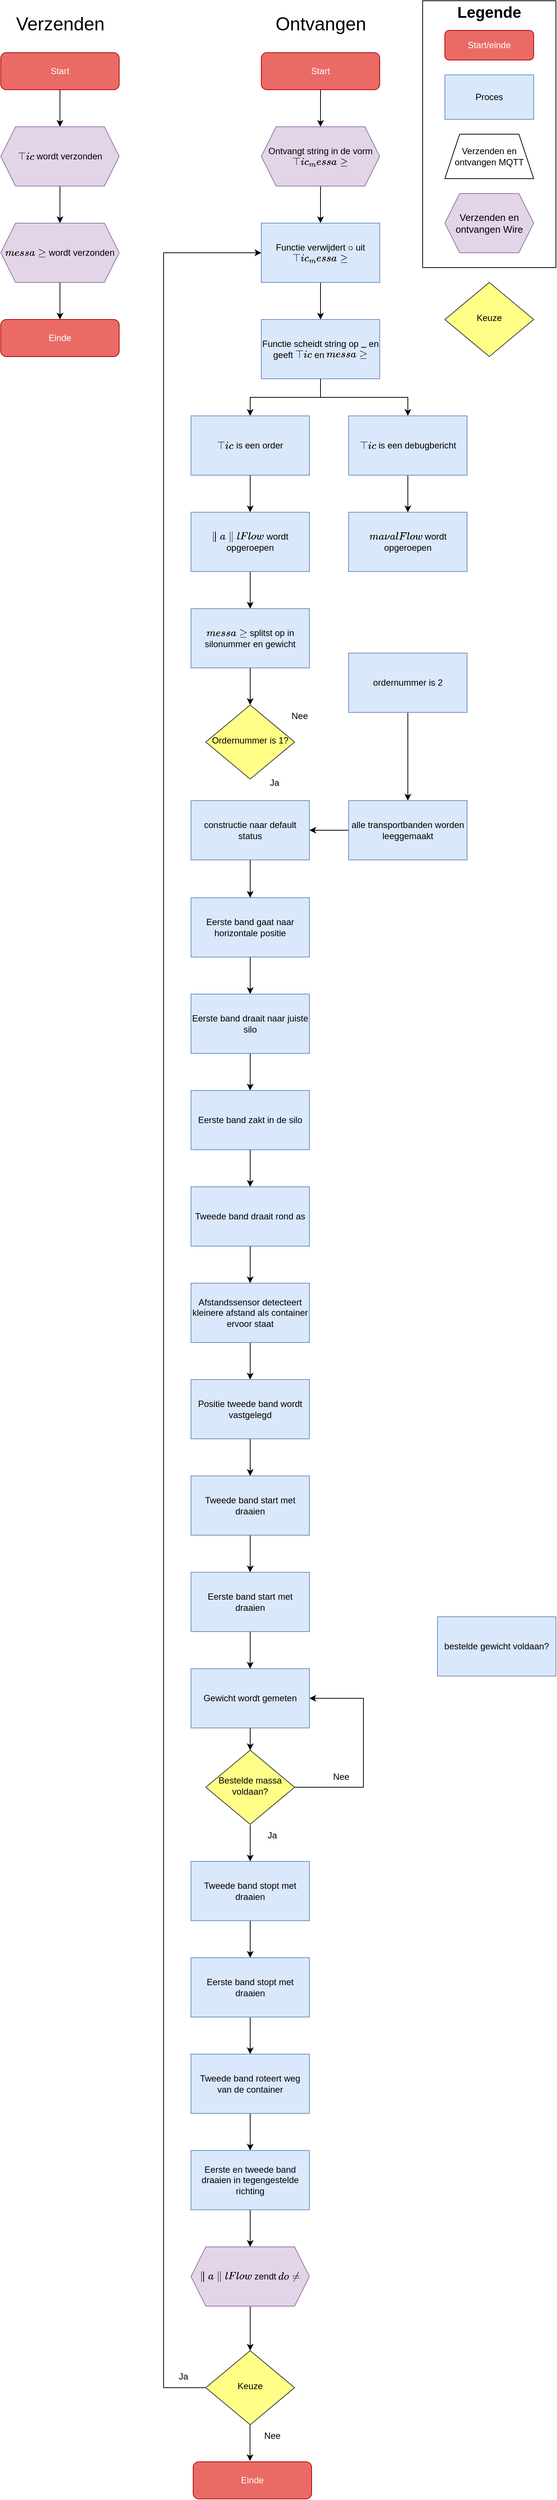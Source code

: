 <mxfile version="18.0.4" type="device"><diagram id="snxoj2B8UEFntWzTZE5-" name="Seite-1"><mxGraphModel dx="1185" dy="732" grid="1" gridSize="10" guides="1" tooltips="1" connect="1" arrows="1" fold="1" page="1" pageScale="1" pageWidth="827" pageHeight="1169" math="0" shadow="0"><root><mxCell id="0"/><mxCell id="1" parent="0"/><mxCell id="0-sNsFFpY7Nw_86AA_R7-1" value="" style="rounded=0;whiteSpace=wrap;html=1;fontSize=12;fillColor=none;" parent="1" vertex="1"><mxGeometry x="610" y="50" width="180" height="360" as="geometry"/></mxCell><mxCell id="0-sNsFFpY7Nw_86AA_R7-3" value="Start/einde" style="rounded=1;whiteSpace=wrap;html=1;fontSize=12;glass=0;strokeWidth=1;shadow=0;fillColor=#EA6B66;strokeColor=#B20000;fontColor=#ffffff;" parent="1" vertex="1"><mxGeometry x="640" y="90" width="120" height="40" as="geometry"/></mxCell><mxCell id="0-sNsFFpY7Nw_86AA_R7-4" value="&lt;div style=&quot;font-size: 21px;&quot;&gt;Legende&lt;/div&gt;" style="text;html=1;strokeColor=none;fillColor=none;align=center;verticalAlign=middle;whiteSpace=wrap;rounded=0;fontSize=21;fontStyle=1" parent="1" vertex="1"><mxGeometry x="645" y="50" width="110" height="30" as="geometry"/></mxCell><mxCell id="0-sNsFFpY7Nw_86AA_R7-5" value="&lt;div&gt;Proces&lt;/div&gt;" style="rounded=0;whiteSpace=wrap;html=1;fillColor=#dae8fc;strokeColor=#6c8ebf;" parent="1" vertex="1"><mxGeometry x="640" y="150" width="120" height="60" as="geometry"/></mxCell><mxCell id="0-sNsFFpY7Nw_86AA_R7-40" value="" style="edgeStyle=orthogonalEdgeStyle;rounded=0;orthogonalLoop=1;jettySize=auto;html=1;fontSize=12;" parent="1" source="0-sNsFFpY7Nw_86AA_R7-9" edge="1"><mxGeometry relative="1" as="geometry"><mxPoint x="120" y="220" as="targetPoint"/></mxGeometry></mxCell><mxCell id="0-sNsFFpY7Nw_86AA_R7-9" value="Start" style="rounded=1;whiteSpace=wrap;html=1;fontSize=12;glass=0;strokeWidth=1;shadow=0;fillColor=#EA6B66;strokeColor=#B20000;fontColor=#ffffff;" parent="1" vertex="1"><mxGeometry x="40" y="120" width="160" height="50" as="geometry"/></mxCell><mxCell id="0-sNsFFpY7Nw_86AA_R7-46" value="" style="edgeStyle=orthogonalEdgeStyle;rounded=0;orthogonalLoop=1;jettySize=auto;html=1;fontSize=12;" parent="1" source="0-sNsFFpY7Nw_86AA_R7-47" edge="1"><mxGeometry relative="1" as="geometry"><mxPoint x="472" y="220" as="targetPoint"/></mxGeometry></mxCell><mxCell id="0-sNsFFpY7Nw_86AA_R7-47" value="Start" style="rounded=1;whiteSpace=wrap;html=1;fontSize=12;glass=0;strokeWidth=1;shadow=0;fillColor=#EA6B66;strokeColor=#B20000;fontColor=#ffffff;" parent="1" vertex="1"><mxGeometry x="392" y="120" width="160" height="50" as="geometry"/></mxCell><mxCell id="0-sNsFFpY7Nw_86AA_R7-50" value="" style="edgeStyle=orthogonalEdgeStyle;rounded=0;orthogonalLoop=1;jettySize=auto;html=1;fontSize=12;" parent="1" edge="1"><mxGeometry relative="1" as="geometry"><mxPoint x="472" y="300" as="sourcePoint"/><mxPoint x="472" y="350" as="targetPoint"/></mxGeometry></mxCell><mxCell id="0-sNsFFpY7Nw_86AA_R7-57" value="Ontvangt string in de vorm `topic_message`" style="shape=hexagon;perimeter=hexagonPerimeter2;whiteSpace=wrap;html=1;fixedSize=1;fontSize=12;fillColor=#e1d5e7;strokeColor=#9673a6;" parent="1" vertex="1"><mxGeometry x="392" y="220" width="160" height="80" as="geometry"/></mxCell><mxCell id="0-sNsFFpY7Nw_86AA_R7-62" value="Verzenden" style="text;html=1;align=center;verticalAlign=middle;resizable=0;points=[];autosize=1;strokeColor=none;fillColor=none;fontSize=25;" parent="1" vertex="1"><mxGeometry x="50" y="60" width="140" height="40" as="geometry"/></mxCell><mxCell id="0-sNsFFpY7Nw_86AA_R7-63" value="Ontvangen" style="text;html=1;align=center;verticalAlign=middle;resizable=0;points=[];autosize=1;strokeColor=none;fillColor=none;fontSize=25;" parent="1" vertex="1"><mxGeometry x="402" y="60" width="140" height="40" as="geometry"/></mxCell><mxCell id="0-sNsFFpY7Nw_86AA_R7-64" value="&lt;span style=&quot;color: rgba(0, 0, 0, 0); font-family: monospace; font-size: 0px; text-align: start;&quot;&gt;%3CmxGraphModel%3E%3Croot%3E%3CmxCell%20id%3D%220%22%2F%3E%3CmxCell%20id%3D%221%22%20parent%3D%220%22%2F%3E%3CmxCell%20id%3D%222%22%20value%3D%22Verzenden%22%20style%3D%22text%3Bhtml%3D1%3Balign%3Dcenter%3BverticalAlign%3Dmiddle%3Bresizable%3D0%3Bpoints%3D%5B%5D%3Bautosize%3D1%3BstrokeColor%3Dnone%3BfillColor%3Dnone%3BfontSize%3D12%3B%22%20vertex%3D%221%22%20parent%3D%221%22%3E%3CmxGeometry%20x%3D%22125%22%20y%3D%2260%22%20width%3D%2270%22%20height%3D%2220%22%20as%3D%22geometry%22%2F%3E%3C%2FmxCell%3E%3C%2Froot%3E%3C%2FmxGraphModel%3Eer&lt;/span&gt;" style="shape=trapezoid;perimeter=trapezoidPerimeter;whiteSpace=wrap;html=1;fixedSize=1;fontSize=25;" parent="1" vertex="1"><mxGeometry x="640" y="230" width="120" height="60" as="geometry"/></mxCell><mxCell id="0-sNsFFpY7Nw_86AA_R7-66" value="Verzenden en&lt;br style=&quot;font-size: 12px;&quot;&gt;ontvangen MQTT" style="text;html=1;strokeColor=none;fillColor=none;align=center;verticalAlign=middle;whiteSpace=wrap;rounded=0;fontSize=12;" parent="1" vertex="1"><mxGeometry x="640" y="230" width="120" height="60" as="geometry"/></mxCell><mxCell id="0-sNsFFpY7Nw_86AA_R7-68" value="Verzenden en&lt;br&gt;ontvangen Wire" style="shape=hexagon;perimeter=hexagonPerimeter2;whiteSpace=wrap;html=1;fixedSize=1;fontSize=13;fillColor=#e1d5e7;strokeColor=#9673a6;" parent="1" vertex="1"><mxGeometry x="640" y="310" width="120" height="80" as="geometry"/></mxCell><mxCell id="0-sNsFFpY7Nw_86AA_R7-93" value="Einde" style="rounded=1;whiteSpace=wrap;html=1;fontSize=12;glass=0;strokeWidth=1;shadow=0;fillColor=#EA6B66;strokeColor=#B20000;fontColor=#ffffff;" parent="1" vertex="1"><mxGeometry x="40" y="480" width="160" height="50" as="geometry"/></mxCell><mxCell id="0-sNsFFpY7Nw_86AA_R7-94" value="" style="edgeStyle=orthogonalEdgeStyle;rounded=0;orthogonalLoop=1;jettySize=auto;html=1;fontSize=12;" parent="1" source="0-sNsFFpY7Nw_86AA_R7-95" target="0-sNsFFpY7Nw_86AA_R7-97" edge="1"><mxGeometry relative="1" as="geometry"/></mxCell><mxCell id="0-sNsFFpY7Nw_86AA_R7-95" value="`topic` wordt verzonden" style="shape=hexagon;perimeter=hexagonPerimeter2;whiteSpace=wrap;html=1;fixedSize=1;fontSize=12;fillColor=#e1d5e7;strokeColor=#9673a6;" parent="1" vertex="1"><mxGeometry x="40" y="220" width="160" height="80" as="geometry"/></mxCell><mxCell id="0-sNsFFpY7Nw_86AA_R7-96" value="" style="edgeStyle=orthogonalEdgeStyle;rounded=0;orthogonalLoop=1;jettySize=auto;html=1;fontSize=12;" parent="1" source="0-sNsFFpY7Nw_86AA_R7-97" target="0-sNsFFpY7Nw_86AA_R7-93" edge="1"><mxGeometry relative="1" as="geometry"/></mxCell><mxCell id="0-sNsFFpY7Nw_86AA_R7-97" value="`message` wordt verzonden" style="shape=hexagon;perimeter=hexagonPerimeter2;whiteSpace=wrap;html=1;fixedSize=1;fontSize=12;fillColor=#e1d5e7;strokeColor=#9673a6;" parent="1" vertex="1"><mxGeometry x="40" y="350" width="160" height="80" as="geometry"/></mxCell><mxCell id="0-sNsFFpY7Nw_86AA_R7-116" value="" style="edgeStyle=orthogonalEdgeStyle;rounded=0;orthogonalLoop=1;jettySize=auto;html=1;fontSize=12;" parent="1" source="0-sNsFFpY7Nw_86AA_R7-107" target="0-sNsFFpY7Nw_86AA_R7-109" edge="1"><mxGeometry relative="1" as="geometry"/></mxCell><mxCell id="0-sNsFFpY7Nw_86AA_R7-107" value="Functie verwijdert `@` uit `topic_message`" style="rounded=0;whiteSpace=wrap;html=1;fillColor=#dae8fc;strokeColor=#6c8ebf;" parent="1" vertex="1"><mxGeometry x="392" y="350" width="160" height="80" as="geometry"/></mxCell><mxCell id="8IKBZVnndHPAb16mlZTb-29" style="edgeStyle=orthogonalEdgeStyle;rounded=0;orthogonalLoop=1;jettySize=auto;html=1;" parent="1" source="0-sNsFFpY7Nw_86AA_R7-109" target="8IKBZVnndHPAb16mlZTb-11" edge="1"><mxGeometry relative="1" as="geometry"/></mxCell><mxCell id="0-sNsFFpY7Nw_86AA_R7-109" value="Functie scheidt string op `_` en geeft `topic` en `message`" style="rounded=0;whiteSpace=wrap;html=1;fillColor=#dae8fc;strokeColor=#6c8ebf;" parent="1" vertex="1"><mxGeometry x="392" y="480" width="160" height="80" as="geometry"/></mxCell><mxCell id="8IKBZVnndHPAb16mlZTb-31" style="edgeStyle=orthogonalEdgeStyle;rounded=0;orthogonalLoop=1;jettySize=auto;html=1;" parent="1" source="8IKBZVnndHPAb16mlZTb-11" target="8IKBZVnndHPAb16mlZTb-13" edge="1"><mxGeometry relative="1" as="geometry"/></mxCell><mxCell id="8IKBZVnndHPAb16mlZTb-11" value="`topic` is een order" style="rounded=0;whiteSpace=wrap;html=1;fillColor=#dae8fc;strokeColor=#6c8ebf;" parent="1" vertex="1"><mxGeometry x="297" y="610" width="160" height="80" as="geometry"/></mxCell><mxCell id="8IKBZVnndHPAb16mlZTb-30" style="edgeStyle=orthogonalEdgeStyle;rounded=0;orthogonalLoop=1;jettySize=auto;html=1;exitX=0.5;exitY=1;exitDx=0;exitDy=0;" parent="1" source="0-sNsFFpY7Nw_86AA_R7-109" target="8IKBZVnndHPAb16mlZTb-12" edge="1"><mxGeometry relative="1" as="geometry"/></mxCell><mxCell id="8IKBZVnndHPAb16mlZTb-34" style="edgeStyle=orthogonalEdgeStyle;rounded=0;orthogonalLoop=1;jettySize=auto;html=1;" parent="1" source="8IKBZVnndHPAb16mlZTb-12" target="8IKBZVnndHPAb16mlZTb-14" edge="1"><mxGeometry relative="1" as="geometry"/></mxCell><mxCell id="8IKBZVnndHPAb16mlZTb-12" value="`topic` is een debugbericht" style="rounded=0;whiteSpace=wrap;html=1;fillColor=#dae8fc;strokeColor=#6c8ebf;" parent="1" vertex="1"><mxGeometry x="510" y="610" width="160" height="80" as="geometry"/></mxCell><mxCell id="8IKBZVnndHPAb16mlZTb-32" style="edgeStyle=orthogonalEdgeStyle;rounded=0;orthogonalLoop=1;jettySize=auto;html=1;" parent="1" source="8IKBZVnndHPAb16mlZTb-13" target="8IKBZVnndHPAb16mlZTb-15" edge="1"><mxGeometry relative="1" as="geometry"/></mxCell><mxCell id="8IKBZVnndHPAb16mlZTb-13" value="`normalFlow` wordt opgeroepen" style="rounded=0;whiteSpace=wrap;html=1;fillColor=#dae8fc;strokeColor=#6c8ebf;" parent="1" vertex="1"><mxGeometry x="297" y="740" width="160" height="80" as="geometry"/></mxCell><mxCell id="8IKBZVnndHPAb16mlZTb-14" value="`manualFlow` wordt opgeroepen" style="rounded=0;whiteSpace=wrap;html=1;fillColor=#dae8fc;strokeColor=#6c8ebf;" parent="1" vertex="1"><mxGeometry x="510" y="740" width="160" height="80" as="geometry"/></mxCell><mxCell id="8IKBZVnndHPAb16mlZTb-33" style="edgeStyle=orthogonalEdgeStyle;rounded=0;orthogonalLoop=1;jettySize=auto;html=1;" parent="1" source="8IKBZVnndHPAb16mlZTb-15" edge="1"><mxGeometry relative="1" as="geometry"><mxPoint x="377" y="1000" as="targetPoint"/></mxGeometry></mxCell><mxCell id="8IKBZVnndHPAb16mlZTb-15" value="`message` splitst op in silonummer en gewicht" style="rounded=0;whiteSpace=wrap;html=1;fillColor=#dae8fc;strokeColor=#6c8ebf;" parent="1" vertex="1"><mxGeometry x="297" y="870" width="160" height="80" as="geometry"/></mxCell><mxCell id="8IKBZVnndHPAb16mlZTb-64" style="edgeStyle=orthogonalEdgeStyle;rounded=0;orthogonalLoop=1;jettySize=auto;html=1;" parent="1" source="8IKBZVnndHPAb16mlZTb-18" target="8IKBZVnndHPAb16mlZTb-36" edge="1"><mxGeometry relative="1" as="geometry"/></mxCell><mxCell id="8IKBZVnndHPAb16mlZTb-18" value="Eerste band gaat naar horizontale positie" style="rounded=0;whiteSpace=wrap;html=1;fillColor=#dae8fc;strokeColor=#6c8ebf;" parent="1" vertex="1"><mxGeometry x="297" y="1260" width="160" height="80" as="geometry"/></mxCell><mxCell id="8IKBZVnndHPAb16mlZTb-35" style="edgeStyle=orthogonalEdgeStyle;rounded=0;orthogonalLoop=1;jettySize=auto;html=1;" parent="1" source="8IKBZVnndHPAb16mlZTb-19" target="8IKBZVnndHPAb16mlZTb-18" edge="1"><mxGeometry relative="1" as="geometry"/></mxCell><mxCell id="8IKBZVnndHPAb16mlZTb-19" value="constructie naar default status" style="rounded=0;whiteSpace=wrap;html=1;fillColor=#dae8fc;strokeColor=#6c8ebf;" parent="1" vertex="1"><mxGeometry x="297" y="1129" width="160" height="80" as="geometry"/></mxCell><mxCell id="8IKBZVnndHPAb16mlZTb-28" style="edgeStyle=orthogonalEdgeStyle;rounded=0;orthogonalLoop=1;jettySize=auto;html=1;" parent="1" source="8IKBZVnndHPAb16mlZTb-21" target="8IKBZVnndHPAb16mlZTb-22" edge="1"><mxGeometry relative="1" as="geometry"/></mxCell><mxCell id="8IKBZVnndHPAb16mlZTb-21" value="ordernummer is 2" style="rounded=0;whiteSpace=wrap;html=1;fillColor=#dae8fc;strokeColor=#6c8ebf;" parent="1" vertex="1"><mxGeometry x="510" y="930" width="160" height="80" as="geometry"/></mxCell><mxCell id="8IKBZVnndHPAb16mlZTb-23" style="edgeStyle=orthogonalEdgeStyle;rounded=0;orthogonalLoop=1;jettySize=auto;html=1;" parent="1" source="8IKBZVnndHPAb16mlZTb-22" target="8IKBZVnndHPAb16mlZTb-19" edge="1"><mxGeometry relative="1" as="geometry"/></mxCell><mxCell id="8IKBZVnndHPAb16mlZTb-22" value="alle transportbanden worden leeggemaakt" style="rounded=0;whiteSpace=wrap;html=1;fillColor=#dae8fc;strokeColor=#6c8ebf;" parent="1" vertex="1"><mxGeometry x="510" y="1129" width="160" height="80" as="geometry"/></mxCell><mxCell id="8IKBZVnndHPAb16mlZTb-25" value="Ja" style="text;html=1;strokeColor=none;fillColor=none;align=center;verticalAlign=middle;whiteSpace=wrap;rounded=0;" parent="1" vertex="1"><mxGeometry x="380" y="1090" width="60" height="30" as="geometry"/></mxCell><mxCell id="8IKBZVnndHPAb16mlZTb-26" value="Nee" style="text;html=1;strokeColor=none;fillColor=none;align=center;verticalAlign=middle;whiteSpace=wrap;rounded=0;" parent="1" vertex="1"><mxGeometry x="414" y="1000" width="60" height="30" as="geometry"/></mxCell><mxCell id="8IKBZVnndHPAb16mlZTb-65" style="edgeStyle=orthogonalEdgeStyle;rounded=0;orthogonalLoop=1;jettySize=auto;html=1;" parent="1" source="8IKBZVnndHPAb16mlZTb-36" target="8IKBZVnndHPAb16mlZTb-37" edge="1"><mxGeometry relative="1" as="geometry"/></mxCell><mxCell id="8IKBZVnndHPAb16mlZTb-36" value="Eerste band draait naar juiste silo" style="rounded=0;whiteSpace=wrap;html=1;fillColor=#dae8fc;strokeColor=#6c8ebf;" parent="1" vertex="1"><mxGeometry x="297" y="1390" width="160" height="80" as="geometry"/></mxCell><mxCell id="8IKBZVnndHPAb16mlZTb-66" style="edgeStyle=orthogonalEdgeStyle;rounded=0;orthogonalLoop=1;jettySize=auto;html=1;" parent="1" source="8IKBZVnndHPAb16mlZTb-37" target="8IKBZVnndHPAb16mlZTb-38" edge="1"><mxGeometry relative="1" as="geometry"/></mxCell><mxCell id="8IKBZVnndHPAb16mlZTb-37" value="Eerste band zakt in de silo" style="rounded=0;whiteSpace=wrap;html=1;fillColor=#dae8fc;strokeColor=#6c8ebf;" parent="1" vertex="1"><mxGeometry x="297" y="1520" width="160" height="80" as="geometry"/></mxCell><mxCell id="8IKBZVnndHPAb16mlZTb-67" style="edgeStyle=orthogonalEdgeStyle;rounded=0;orthogonalLoop=1;jettySize=auto;html=1;" parent="1" source="8IKBZVnndHPAb16mlZTb-38" target="8IKBZVnndHPAb16mlZTb-39" edge="1"><mxGeometry relative="1" as="geometry"/></mxCell><mxCell id="8IKBZVnndHPAb16mlZTb-38" value="Tweede band draait rond as" style="rounded=0;whiteSpace=wrap;html=1;fillColor=#dae8fc;strokeColor=#6c8ebf;" parent="1" vertex="1"><mxGeometry x="297" y="1650" width="160" height="80" as="geometry"/></mxCell><mxCell id="8IKBZVnndHPAb16mlZTb-68" style="edgeStyle=orthogonalEdgeStyle;rounded=0;orthogonalLoop=1;jettySize=auto;html=1;" parent="1" source="8IKBZVnndHPAb16mlZTb-39" target="8IKBZVnndHPAb16mlZTb-40" edge="1"><mxGeometry relative="1" as="geometry"/></mxCell><mxCell id="8IKBZVnndHPAb16mlZTb-39" value="Afstandssensor detecteert kleinere afstand als container ervoor staat" style="rounded=0;whiteSpace=wrap;html=1;fillColor=#dae8fc;strokeColor=#6c8ebf;" parent="1" vertex="1"><mxGeometry x="297" y="1780" width="160" height="80" as="geometry"/></mxCell><mxCell id="8IKBZVnndHPAb16mlZTb-69" style="edgeStyle=orthogonalEdgeStyle;rounded=0;orthogonalLoop=1;jettySize=auto;html=1;" parent="1" source="8IKBZVnndHPAb16mlZTb-40" target="8IKBZVnndHPAb16mlZTb-41" edge="1"><mxGeometry relative="1" as="geometry"/></mxCell><mxCell id="8IKBZVnndHPAb16mlZTb-40" value="Positie tweede band wordt vastgelegd" style="rounded=0;whiteSpace=wrap;html=1;fillColor=#dae8fc;strokeColor=#6c8ebf;" parent="1" vertex="1"><mxGeometry x="297" y="1910" width="160" height="80" as="geometry"/></mxCell><mxCell id="8IKBZVnndHPAb16mlZTb-70" style="edgeStyle=orthogonalEdgeStyle;rounded=0;orthogonalLoop=1;jettySize=auto;html=1;" parent="1" source="8IKBZVnndHPAb16mlZTb-41" target="8IKBZVnndHPAb16mlZTb-42" edge="1"><mxGeometry relative="1" as="geometry"/></mxCell><mxCell id="8IKBZVnndHPAb16mlZTb-41" value="Tweede band start met draaien" style="rounded=0;whiteSpace=wrap;html=1;fillColor=#dae8fc;strokeColor=#6c8ebf;" parent="1" vertex="1"><mxGeometry x="297" y="2040" width="160" height="80" as="geometry"/></mxCell><mxCell id="8IKBZVnndHPAb16mlZTb-71" style="edgeStyle=orthogonalEdgeStyle;rounded=0;orthogonalLoop=1;jettySize=auto;html=1;" parent="1" source="8IKBZVnndHPAb16mlZTb-42" target="8IKBZVnndHPAb16mlZTb-46" edge="1"><mxGeometry relative="1" as="geometry"/></mxCell><mxCell id="8IKBZVnndHPAb16mlZTb-42" value="Eerste band start met draaien" style="rounded=0;whiteSpace=wrap;html=1;fillColor=#dae8fc;strokeColor=#6c8ebf;" parent="1" vertex="1"><mxGeometry x="297" y="2170" width="160" height="80" as="geometry"/></mxCell><mxCell id="s6jETUSOTq7WwiwWa1i_-6" value="" style="edgeStyle=orthogonalEdgeStyle;rounded=0;orthogonalLoop=1;jettySize=auto;html=1;" edge="1" parent="1" source="8IKBZVnndHPAb16mlZTb-46" target="s6jETUSOTq7WwiwWa1i_-5"><mxGeometry relative="1" as="geometry"/></mxCell><mxCell id="8IKBZVnndHPAb16mlZTb-46" value="Gewicht wordt gemeten" style="rounded=0;whiteSpace=wrap;html=1;fillColor=#dae8fc;strokeColor=#6c8ebf;" parent="1" vertex="1"><mxGeometry x="297" y="2300" width="160" height="80" as="geometry"/></mxCell><mxCell id="8IKBZVnndHPAb16mlZTb-47" value="bestelde gewicht voldaan?" style="rounded=0;whiteSpace=wrap;html=1;fillColor=#dae8fc;strokeColor=#6c8ebf;" parent="1" vertex="1"><mxGeometry x="630" y="2230" width="160" height="80" as="geometry"/></mxCell><mxCell id="8IKBZVnndHPAb16mlZTb-78" style="edgeStyle=orthogonalEdgeStyle;rounded=0;orthogonalLoop=1;jettySize=auto;html=1;" parent="1" source="8IKBZVnndHPAb16mlZTb-49" target="8IKBZVnndHPAb16mlZTb-50" edge="1"><mxGeometry relative="1" as="geometry"/></mxCell><mxCell id="8IKBZVnndHPAb16mlZTb-49" value="Tweede band stopt met draaien" style="rounded=0;whiteSpace=wrap;html=1;fillColor=#dae8fc;strokeColor=#6c8ebf;" parent="1" vertex="1"><mxGeometry x="297" y="2560" width="160" height="80" as="geometry"/></mxCell><mxCell id="8IKBZVnndHPAb16mlZTb-79" style="edgeStyle=orthogonalEdgeStyle;rounded=0;orthogonalLoop=1;jettySize=auto;html=1;" parent="1" source="8IKBZVnndHPAb16mlZTb-50" target="8IKBZVnndHPAb16mlZTb-51" edge="1"><mxGeometry relative="1" as="geometry"/></mxCell><mxCell id="8IKBZVnndHPAb16mlZTb-50" value="Eerste band stopt met draaien" style="rounded=0;whiteSpace=wrap;html=1;fillColor=#dae8fc;strokeColor=#6c8ebf;" parent="1" vertex="1"><mxGeometry x="297" y="2690" width="160" height="80" as="geometry"/></mxCell><mxCell id="8IKBZVnndHPAb16mlZTb-80" style="edgeStyle=orthogonalEdgeStyle;rounded=0;orthogonalLoop=1;jettySize=auto;html=1;" parent="1" source="8IKBZVnndHPAb16mlZTb-51" target="8IKBZVnndHPAb16mlZTb-52" edge="1"><mxGeometry relative="1" as="geometry"/></mxCell><mxCell id="8IKBZVnndHPAb16mlZTb-51" value="Tweede band roteert weg van de container" style="rounded=0;whiteSpace=wrap;html=1;fillColor=#dae8fc;strokeColor=#6c8ebf;" parent="1" vertex="1"><mxGeometry x="297" y="2820" width="160" height="80" as="geometry"/></mxCell><mxCell id="8IKBZVnndHPAb16mlZTb-81" style="edgeStyle=orthogonalEdgeStyle;rounded=0;orthogonalLoop=1;jettySize=auto;html=1;" parent="1" source="8IKBZVnndHPAb16mlZTb-52" edge="1"><mxGeometry relative="1" as="geometry"><mxPoint x="377" y="3080" as="targetPoint"/></mxGeometry></mxCell><mxCell id="8IKBZVnndHPAb16mlZTb-52" value="Eerste en tweede band draaien in tegengestelde richting" style="rounded=0;whiteSpace=wrap;html=1;fillColor=#dae8fc;strokeColor=#6c8ebf;" parent="1" vertex="1"><mxGeometry x="297" y="2950" width="160" height="80" as="geometry"/></mxCell><mxCell id="8IKBZVnndHPAb16mlZTb-83" style="edgeStyle=orthogonalEdgeStyle;rounded=0;orthogonalLoop=1;jettySize=auto;html=1;" parent="1" source="8IKBZVnndHPAb16mlZTb-55" edge="1"><mxGeometry relative="1" as="geometry"><mxPoint x="377" y="3220" as="targetPoint"/></mxGeometry></mxCell><mxCell id="8IKBZVnndHPAb16mlZTb-55" value="`normalFlow` zendt `done`" style="shape=hexagon;perimeter=hexagonPerimeter2;whiteSpace=wrap;html=1;fixedSize=1;fontSize=12;fillColor=#e1d5e7;strokeColor=#9673a6;" parent="1" vertex="1"><mxGeometry x="297" y="3080" width="160" height="80" as="geometry"/></mxCell><mxCell id="8IKBZVnndHPAb16mlZTb-62" style="edgeStyle=orthogonalEdgeStyle;rounded=0;orthogonalLoop=1;jettySize=auto;html=1;entryX=0;entryY=0.5;entryDx=0;entryDy=0;exitX=0;exitY=0.5;exitDx=0;exitDy=0;" parent="1" target="0-sNsFFpY7Nw_86AA_R7-107" edge="1" source="s6jETUSOTq7WwiwWa1i_-3"><mxGeometry relative="1" as="geometry"><mxPoint x="250" y="252.941" as="targetPoint"/><Array as="points"><mxPoint x="260" y="3270"/><mxPoint x="260" y="390"/></Array><mxPoint x="302" y="3380" as="sourcePoint"/></mxGeometry></mxCell><mxCell id="8IKBZVnndHPAb16mlZTb-57" value="Einde" style="rounded=1;whiteSpace=wrap;html=1;fontSize=12;glass=0;strokeWidth=1;shadow=0;fillColor=#EA6B66;strokeColor=#B20000;fontColor=#ffffff;" parent="1" vertex="1"><mxGeometry x="300" y="3370" width="160" height="50" as="geometry"/></mxCell><mxCell id="8IKBZVnndHPAb16mlZTb-58" style="edgeStyle=orthogonalEdgeStyle;rounded=0;orthogonalLoop=1;jettySize=auto;html=1;entryX=0.5;entryY=0;entryDx=0;entryDy=0;" parent="1" edge="1"><mxGeometry relative="1" as="geometry"><mxPoint x="376.76" y="3320" as="sourcePoint"/><mxPoint x="376.76" y="3369" as="targetPoint"/></mxGeometry></mxCell><mxCell id="8IKBZVnndHPAb16mlZTb-60" value="Nee" style="text;html=1;strokeColor=none;fillColor=none;align=center;verticalAlign=middle;whiteSpace=wrap;rounded=0;" parent="1" vertex="1"><mxGeometry x="377" y="3320" width="60" height="30" as="geometry"/></mxCell><mxCell id="8IKBZVnndHPAb16mlZTb-61" value="Ja" style="text;html=1;strokeColor=none;fillColor=none;align=center;verticalAlign=middle;whiteSpace=wrap;rounded=0;" parent="1" vertex="1"><mxGeometry x="257" y="3240" width="60" height="30" as="geometry"/></mxCell><mxCell id="8IKBZVnndHPAb16mlZTb-73" style="edgeStyle=orthogonalEdgeStyle;rounded=0;orthogonalLoop=1;jettySize=auto;html=1;entryX=0.5;entryY=0;entryDx=0;entryDy=0;" parent="1" edge="1"><mxGeometry relative="1" as="geometry"><mxPoint x="377" y="2511" as="sourcePoint"/><mxPoint x="377" y="2560" as="targetPoint"/></mxGeometry></mxCell><mxCell id="8IKBZVnndHPAb16mlZTb-74" style="edgeStyle=orthogonalEdgeStyle;rounded=0;orthogonalLoop=1;jettySize=auto;html=1;entryX=1;entryY=0.5;entryDx=0;entryDy=0;exitX=1;exitY=0.5;exitDx=0;exitDy=0;" parent="1" target="8IKBZVnndHPAb16mlZTb-46" edge="1" source="s6jETUSOTq7WwiwWa1i_-5"><mxGeometry relative="1" as="geometry"><mxPoint x="457" y="2471" as="sourcePoint"/><mxPoint x="510" y="2471" as="targetPoint"/><Array as="points"><mxPoint x="530" y="2460"/><mxPoint x="530" y="2340"/></Array></mxGeometry></mxCell><mxCell id="8IKBZVnndHPAb16mlZTb-75" value="Ja" style="text;html=1;strokeColor=none;fillColor=none;align=center;verticalAlign=middle;whiteSpace=wrap;rounded=0;" parent="1" vertex="1"><mxGeometry x="377" y="2510" width="60" height="30" as="geometry"/></mxCell><mxCell id="8IKBZVnndHPAb16mlZTb-76" value="Nee" style="text;html=1;strokeColor=none;fillColor=none;align=center;verticalAlign=middle;whiteSpace=wrap;rounded=0;" parent="1" vertex="1"><mxGeometry x="470" y="2431" width="60" height="30" as="geometry"/></mxCell><mxCell id="s6jETUSOTq7WwiwWa1i_-1" value="Keuze" style="rhombus;whiteSpace=wrap;html=1;shadow=0;fontFamily=Helvetica;fontSize=12;align=center;strokeWidth=1;spacing=6;spacingTop=-4;fillColor=#ffff88;strokeColor=#36393d;" vertex="1" parent="1"><mxGeometry x="640" y="430" width="120" height="100" as="geometry"/></mxCell><mxCell id="s6jETUSOTq7WwiwWa1i_-3" value="Keuze" style="rhombus;whiteSpace=wrap;html=1;shadow=0;fontFamily=Helvetica;fontSize=12;align=center;strokeWidth=1;spacing=6;spacingTop=-4;fillColor=#ffff88;strokeColor=#36393d;" vertex="1" parent="1"><mxGeometry x="317" y="3220" width="120" height="100" as="geometry"/></mxCell><mxCell id="s6jETUSOTq7WwiwWa1i_-5" value="Bestelde massa voldaan?" style="rhombus;whiteSpace=wrap;html=1;shadow=0;fontFamily=Helvetica;fontSize=12;align=center;strokeWidth=1;spacing=6;spacingTop=-4;fillColor=#ffff88;strokeColor=#36393d;" vertex="1" parent="1"><mxGeometry x="317" y="2410" width="120" height="100" as="geometry"/></mxCell><mxCell id="s6jETUSOTq7WwiwWa1i_-7" value="Ordernummer is 1?" style="rhombus;whiteSpace=wrap;html=1;shadow=0;fontFamily=Helvetica;fontSize=12;align=center;strokeWidth=1;spacing=6;spacingTop=-4;fillColor=#ffff88;strokeColor=#36393d;" vertex="1" parent="1"><mxGeometry x="317" y="1000" width="120" height="100" as="geometry"/></mxCell></root></mxGraphModel></diagram></mxfile>